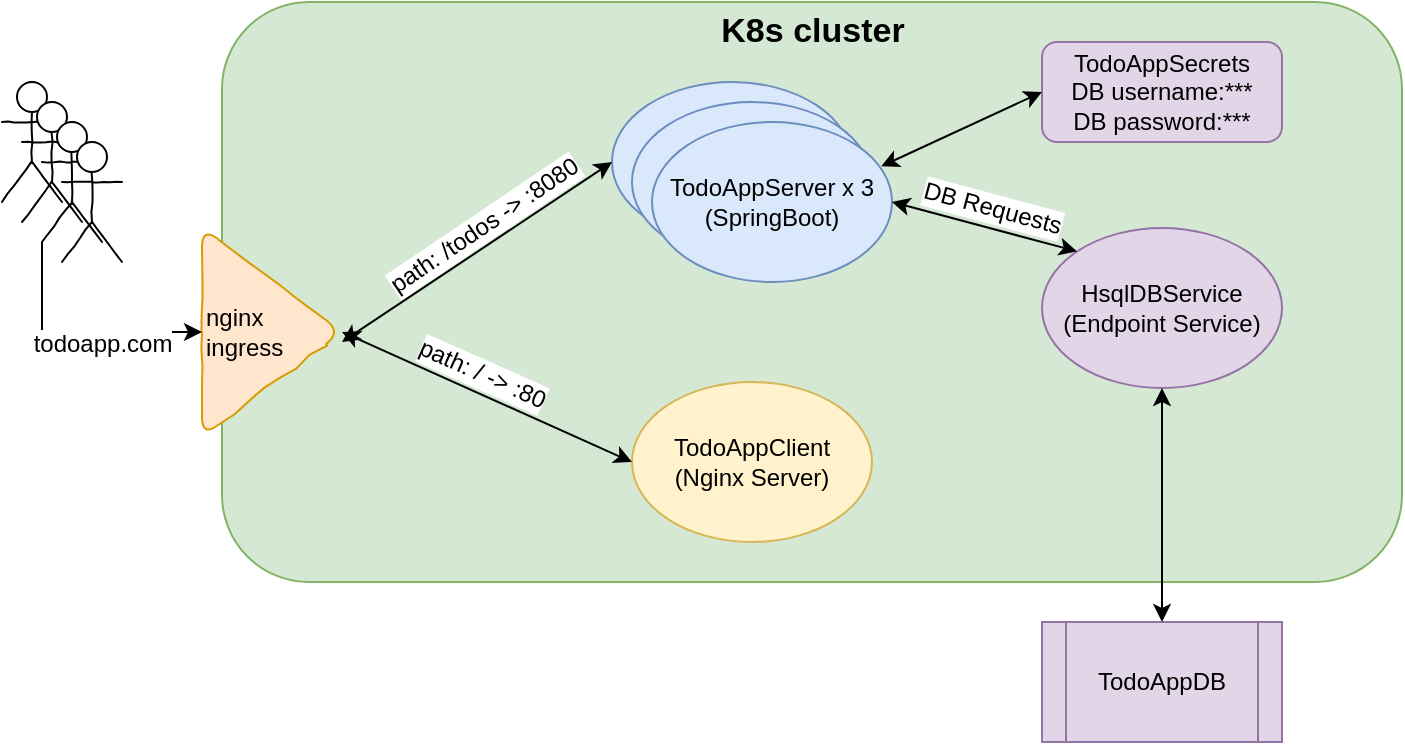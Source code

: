 <mxfile version="12.4.0" pages="1"><diagram id="WslD6vgkj-FF-079aoUP" name="Page-1"><mxGraphModel dx="1024" dy="613" grid="1" gridSize="10" guides="1" tooltips="1" connect="1" arrows="1" fold="1" page="1" pageScale="1" pageWidth="850" pageHeight="1100" math="0" shadow="0"><root><mxCell id="0"/><mxCell id="1" parent="0"/><mxCell id="JXNUHpe9ncmpK-nnXNcW-3" value="" style="rounded=1;whiteSpace=wrap;html=1;fillColor=#d5e8d4;strokeColor=#82b366;" parent="1" vertex="1"><mxGeometry x="230" y="20" width="590" height="290" as="geometry"/></mxCell><mxCell id="JXNUHpe9ncmpK-nnXNcW-4" value="nginx&lt;br&gt;ingress" style="triangle;whiteSpace=wrap;html=1;fillColor=#ffe6cc;strokeColor=#d79b00;rounded=1;comic=1;align=left;" parent="1" vertex="1"><mxGeometry x="220" y="132.5" width="70" height="105" as="geometry"/></mxCell><mxCell id="JXNUHpe9ncmpK-nnXNcW-5" value="K8s cluster" style="text;html=1;strokeColor=none;fillColor=none;align=center;verticalAlign=middle;whiteSpace=wrap;rounded=0;comic=1;fontSize=17;fontStyle=1" parent="1" vertex="1"><mxGeometry x="472.5" y="20" width="105" height="30" as="geometry"/></mxCell><mxCell id="JXNUHpe9ncmpK-nnXNcW-10" value="" style="group" parent="1" vertex="1" connectable="0"><mxGeometry x="425" y="60" width="140" height="100" as="geometry"/></mxCell><mxCell id="JXNUHpe9ncmpK-nnXNcW-7" value="" style="ellipse;whiteSpace=wrap;html=1;rounded=1;comic=1;fontSize=12;align=center;fillColor=#dae8fc;strokeColor=#6c8ebf;" parent="JXNUHpe9ncmpK-nnXNcW-10" vertex="1"><mxGeometry width="120" height="80" as="geometry"/></mxCell><mxCell id="JXNUHpe9ncmpK-nnXNcW-8" value="" style="ellipse;whiteSpace=wrap;html=1;rounded=1;comic=1;fontSize=12;align=center;fillColor=#dae8fc;strokeColor=#6c8ebf;" parent="JXNUHpe9ncmpK-nnXNcW-10" vertex="1"><mxGeometry x="10" y="10" width="120" height="80" as="geometry"/></mxCell><mxCell id="JXNUHpe9ncmpK-nnXNcW-9" value="TodoAppServer x 3&lt;br&gt;(SpringBoot)" style="ellipse;whiteSpace=wrap;html=1;rounded=1;comic=1;fontSize=12;align=center;fillColor=#dae8fc;strokeColor=#6c8ebf;" parent="JXNUHpe9ncmpK-nnXNcW-10" vertex="1"><mxGeometry x="20" y="20" width="120" height="80" as="geometry"/></mxCell><mxCell id="JXNUHpe9ncmpK-nnXNcW-11" value="TodoAppClient&lt;br&gt;(Nginx Server)" style="ellipse;whiteSpace=wrap;html=1;rounded=1;comic=1;fontSize=12;align=center;fillColor=#fff2cc;strokeColor=#d6b656;" parent="1" vertex="1"><mxGeometry x="435" y="210" width="120" height="80" as="geometry"/></mxCell><mxCell id="JXNUHpe9ncmpK-nnXNcW-13" value="" style="endArrow=classic;startArrow=classic;html=1;fontSize=12;entryX=0;entryY=0.5;entryDx=0;entryDy=0;exitX=1;exitY=0.5;exitDx=0;exitDy=0;" parent="1" source="JXNUHpe9ncmpK-nnXNcW-4" target="JXNUHpe9ncmpK-nnXNcW-11" edge="1"><mxGeometry width="50" height="50" relative="1" as="geometry"><mxPoint x="220" y="490" as="sourcePoint"/><mxPoint x="270" y="440" as="targetPoint"/></mxGeometry></mxCell><mxCell id="JXNUHpe9ncmpK-nnXNcW-16" value="path: / -&amp;gt; :80" style="text;html=1;resizable=0;points=[];align=center;verticalAlign=middle;labelBackgroundColor=#ffffff;fontSize=12;rotation=24;" parent="JXNUHpe9ncmpK-nnXNcW-13" vertex="1" connectable="0"><mxGeometry x="-0.189" relative="1" as="geometry"><mxPoint x="11.5" y="-6" as="offset"/></mxGeometry></mxCell><mxCell id="JXNUHpe9ncmpK-nnXNcW-14" value="" style="endArrow=classic;startArrow=classic;html=1;fontSize=12;entryX=0;entryY=0.5;entryDx=0;entryDy=0;" parent="1" target="JXNUHpe9ncmpK-nnXNcW-7" edge="1"><mxGeometry width="50" height="50" relative="1" as="geometry"><mxPoint x="290" y="190" as="sourcePoint"/><mxPoint x="270" y="370" as="targetPoint"/></mxGeometry></mxCell><mxCell id="JXNUHpe9ncmpK-nnXNcW-15" value="path: /todos -&amp;gt; :8080" style="text;html=1;resizable=0;points=[];align=center;verticalAlign=middle;labelBackgroundColor=#ffffff;fontSize=12;rotation=326;direction=north;" parent="JXNUHpe9ncmpK-nnXNcW-14" vertex="1" connectable="0"><mxGeometry x="0.177" y="1" relative="1" as="geometry"><mxPoint x="-8.5" y="-4" as="offset"/></mxGeometry></mxCell><mxCell id="JXNUHpe9ncmpK-nnXNcW-24" value="" style="group" parent="1" vertex="1" connectable="0"><mxGeometry x="120" y="60" width="60" height="90" as="geometry"/></mxCell><mxCell id="JXNUHpe9ncmpK-nnXNcW-23" value="" style="group" parent="JXNUHpe9ncmpK-nnXNcW-24" vertex="1" connectable="0"><mxGeometry width="60" height="90" as="geometry"/></mxCell><mxCell id="JXNUHpe9ncmpK-nnXNcW-17" value="" style="shape=umlActor;verticalLabelPosition=bottom;labelBackgroundColor=#ffffff;verticalAlign=top;html=1;outlineConnect=0;rounded=1;comic=1;fontSize=12;align=center;" parent="JXNUHpe9ncmpK-nnXNcW-23" vertex="1"><mxGeometry width="30" height="60" as="geometry"/></mxCell><mxCell id="JXNUHpe9ncmpK-nnXNcW-20" value="" style="shape=umlActor;verticalLabelPosition=bottom;labelBackgroundColor=#ffffff;verticalAlign=top;html=1;outlineConnect=0;rounded=1;comic=1;fontSize=12;align=center;" parent="JXNUHpe9ncmpK-nnXNcW-23" vertex="1"><mxGeometry x="10" y="10" width="30" height="60" as="geometry"/></mxCell><mxCell id="JXNUHpe9ncmpK-nnXNcW-21" value="" style="shape=umlActor;verticalLabelPosition=bottom;labelBackgroundColor=#ffffff;verticalAlign=top;html=1;outlineConnect=0;rounded=1;comic=1;fontSize=12;align=center;" parent="JXNUHpe9ncmpK-nnXNcW-23" vertex="1"><mxGeometry x="20" y="20" width="30" height="60" as="geometry"/></mxCell><mxCell id="JXNUHpe9ncmpK-nnXNcW-22" value="" style="shape=umlActor;verticalLabelPosition=bottom;labelBackgroundColor=#ffffff;verticalAlign=top;html=1;outlineConnect=0;rounded=1;comic=1;fontSize=12;align=center;" parent="JXNUHpe9ncmpK-nnXNcW-23" vertex="1"><mxGeometry x="30" y="30" width="30" height="60" as="geometry"/></mxCell><mxCell id="JXNUHpe9ncmpK-nnXNcW-25" style="edgeStyle=orthogonalEdgeStyle;rounded=0;orthogonalLoop=1;jettySize=auto;html=1;exitX=0;exitY=1;exitDx=0;exitDy=0;exitPerimeter=0;entryX=0;entryY=0.5;entryDx=0;entryDy=0;fontSize=12;" parent="1" source="JXNUHpe9ncmpK-nnXNcW-21" target="JXNUHpe9ncmpK-nnXNcW-4" edge="1"><mxGeometry relative="1" as="geometry"/></mxCell><mxCell id="JXNUHpe9ncmpK-nnXNcW-26" value="todoapp.com" style="text;html=1;resizable=0;points=[];align=center;verticalAlign=middle;labelBackgroundColor=#ffffff;fontSize=12;" parent="JXNUHpe9ncmpK-nnXNcW-25" vertex="1" connectable="0"><mxGeometry x="-0.375" y="20" relative="1" as="geometry"><mxPoint x="10" y="12" as="offset"/></mxGeometry></mxCell><mxCell id="6_Dm-6QOK7trd9fQk_Nl-1" value="TodoAppDB" style="shape=process;whiteSpace=wrap;html=1;backgroundOutline=1;fillColor=#e1d5e7;strokeColor=#9673a6;" vertex="1" parent="1"><mxGeometry x="640" y="330" width="120" height="60" as="geometry"/></mxCell><mxCell id="6_Dm-6QOK7trd9fQk_Nl-3" value="HsqlDBService&lt;br&gt;(Endpoint Service)" style="ellipse;whiteSpace=wrap;html=1;fillColor=#e1d5e7;strokeColor=#9673a6;" vertex="1" parent="1"><mxGeometry x="640" y="133" width="120" height="80" as="geometry"/></mxCell><mxCell id="6_Dm-6QOK7trd9fQk_Nl-4" value="" style="endArrow=classic;startArrow=classic;html=1;entryX=1;entryY=0.5;entryDx=0;entryDy=0;exitX=0;exitY=0;exitDx=0;exitDy=0;" edge="1" parent="1" source="6_Dm-6QOK7trd9fQk_Nl-3" target="JXNUHpe9ncmpK-nnXNcW-9"><mxGeometry x="0.161" y="15" width="50" height="50" relative="1" as="geometry"><mxPoint x="590" y="130" as="sourcePoint"/><mxPoint x="640" y="80" as="targetPoint"/><mxPoint as="offset"/></mxGeometry></mxCell><mxCell id="6_Dm-6QOK7trd9fQk_Nl-5" value="" style="endArrow=classic;startArrow=classic;html=1;entryX=0.5;entryY=1;entryDx=0;entryDy=0;exitX=0.5;exitY=0;exitDx=0;exitDy=0;" edge="1" parent="1" source="6_Dm-6QOK7trd9fQk_Nl-1" target="6_Dm-6QOK7trd9fQk_Nl-3"><mxGeometry width="50" height="50" relative="1" as="geometry"><mxPoint x="120" y="500" as="sourcePoint"/><mxPoint x="170" y="450" as="targetPoint"/></mxGeometry></mxCell><mxCell id="6_Dm-6QOK7trd9fQk_Nl-6" value="TodoAppSecrets&lt;br&gt;DB username:***&lt;br&gt;DB password:***" style="rounded=1;whiteSpace=wrap;html=1;fillColor=#e1d5e7;strokeColor=#9673a6;" vertex="1" parent="1"><mxGeometry x="640" y="40" width="120" height="50" as="geometry"/></mxCell><mxCell id="6_Dm-6QOK7trd9fQk_Nl-7" value="" style="endArrow=classic;startArrow=classic;html=1;entryX=0;entryY=0.5;entryDx=0;entryDy=0;exitX=0.955;exitY=0.277;exitDx=0;exitDy=0;exitPerimeter=0;" edge="1" parent="1" source="JXNUHpe9ncmpK-nnXNcW-9" target="6_Dm-6QOK7trd9fQk_Nl-6"><mxGeometry width="50" height="50" relative="1" as="geometry"><mxPoint x="90" y="410" as="sourcePoint"/><mxPoint x="140" y="360" as="targetPoint"/></mxGeometry></mxCell><mxCell id="6_Dm-6QOK7trd9fQk_Nl-9" value="DB Requests" style="text;html=1;strokeColor=none;fillColor=none;align=center;verticalAlign=middle;whiteSpace=wrap;rounded=0;rotation=15;labelBackgroundColor=#ffffff;" vertex="1" parent="1"><mxGeometry x="577.5" y="113" width="75" height="20" as="geometry"/></mxCell></root></mxGraphModel></diagram></mxfile>